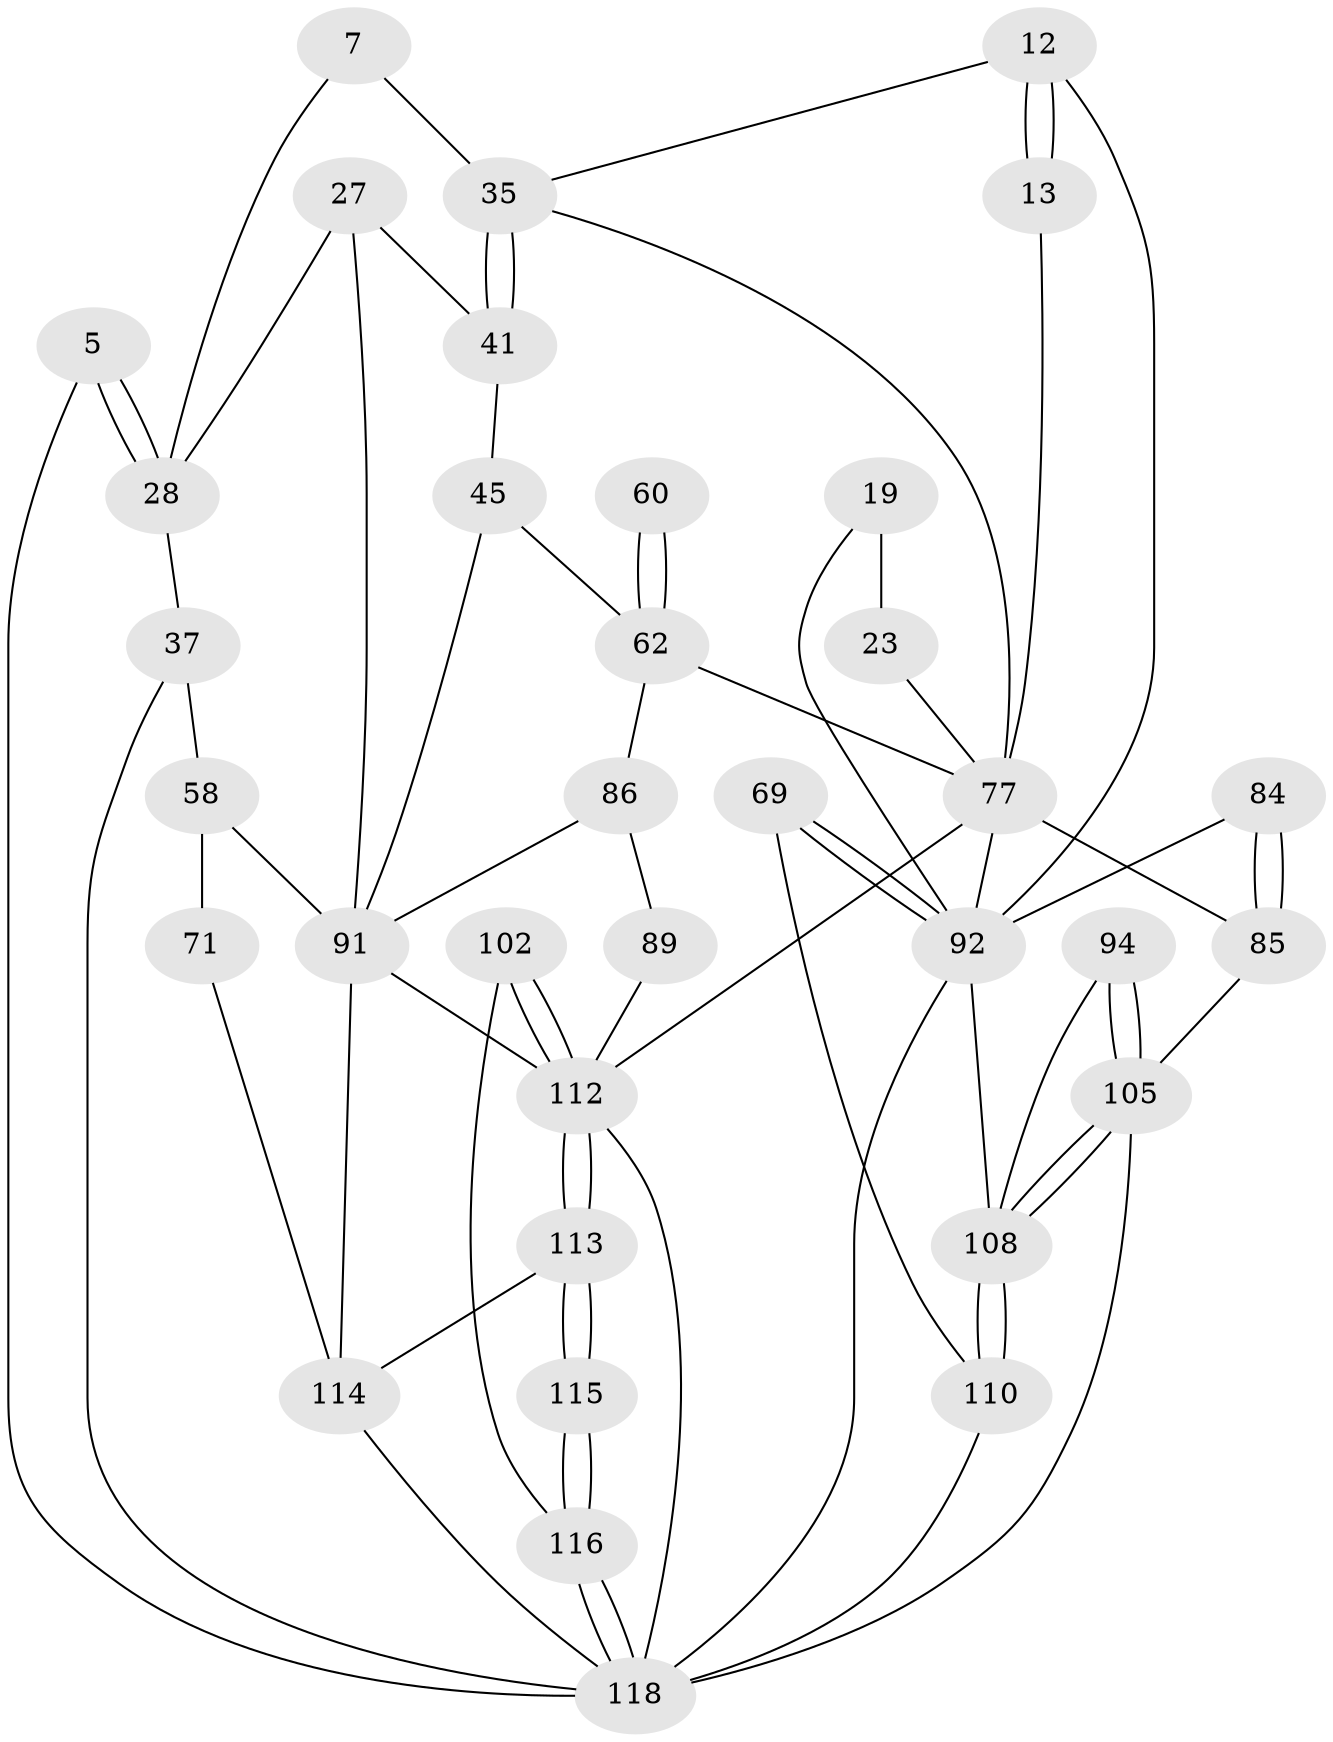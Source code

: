 // original degree distribution, {3: 0.0423728813559322, 4: 0.2288135593220339, 6: 0.2627118644067797, 5: 0.4661016949152542}
// Generated by graph-tools (version 1.1) at 2025/04/03/04/25 22:04:24]
// undirected, 35 vertices, 72 edges
graph export_dot {
graph [start="1"]
  node [color=gray90,style=filled];
  5 [pos="+0+0"];
  7 [pos="+0.3472143153933046+0"];
  12 [pos="+0.722062883874998+0.06692779114861482",super="+2+1+8"];
  13 [pos="+0.6995597642252273+0.09327225327236735"];
  19 [pos="+0.8768402643751878+0.1469338838874584",super="+18"];
  23 [pos="+0.813133410168888+0.20348878475493612"];
  27 [pos="+0.31763737681188053+0.19606466788932447",super="+15"];
  28 [pos="+0.1921743643970556+0.1137762516849836",super="+16+6"];
  35 [pos="+0.5043278023744813+0.13604204377344603",super="+9+11"];
  37 [pos="+0+0",super="+36+33"];
  41 [pos="+0.46983878828069875+0.2710405744420595",super="+26+17+14"];
  45 [pos="+0.4467785751235714+0.36263426336834004",super="+44"];
  58 [pos="+0.11345209362409533+0.42895090808650854",super="+46+31+40"];
  60 [pos="+0.5925564034350881+0.5057756850007722"];
  62 [pos="+0.626510127539707+0.4846771577355384",super="+53+61"];
  69 [pos="+1+0.8058415389579434",super="+68"];
  71 [pos="+0+0.6890901685916537",super="+59+42"];
  77 [pos="+0.7426976990358481+0.6283449564448336",super="+64+63+52+49"];
  84 [pos="+0.9756639107431061+0.6458450345591799"];
  85 [pos="+0.8400510257561062+0.6294037221416191",super="+76+66+65"];
  86 [pos="+0.28670485851954175+0.5326312518387575",super="+75+74"];
  89 [pos="+0.4008368073663323+0.7098768738034322",super="+88"];
  91 [pos="+0.24850312679145126+0.7532785600724207",super="+87+57+55"];
  92 [pos="+0.9208578067605344+0.748623875522046",super="+83+70"];
  94 [pos="+0.8913230684544539+0.753717939394808"];
  102 [pos="+0.570008048160562+0.753149379775899"];
  105 [pos="+0.838596690514311+0.8850676409067024",super="+96+95"];
  108 [pos="+0.8332570010236147+0.9194820642535192",super="+107+93"];
  110 [pos="+0.8147805141930979+0.9572973218796873",super="+109"];
  112 [pos="+0.43191992298512644+0.8977723807012585",super="+106+103+98"];
  113 [pos="+0.41735860219857246+1"];
  114 [pos="+0.2211524629483446+0.8424481605098838",super="+72+104"];
  115 [pos="+0.4385263423426998+1"];
  116 [pos="+0.45746901564110415+1",super="+100+101"];
  118 [pos="+0.457873150109007+1",super="+117+73+111"];
  5 -- 28 [weight=2];
  5 -- 28;
  5 -- 118;
  7 -- 28;
  7 -- 35;
  12 -- 13 [weight=2];
  12 -- 13;
  12 -- 35;
  12 -- 92 [weight=2];
  13 -- 77;
  19 -- 23 [weight=2];
  19 -- 92;
  23 -- 77;
  27 -- 41 [weight=2];
  27 -- 28;
  27 -- 91;
  28 -- 37;
  35 -- 41 [weight=3];
  35 -- 41;
  35 -- 77;
  37 -- 118;
  37 -- 58 [weight=2];
  41 -- 45;
  45 -- 91 [weight=2];
  45 -- 62;
  58 -- 71 [weight=4];
  58 -- 91 [weight=2];
  60 -- 62 [weight=3];
  60 -- 62;
  62 -- 77 [weight=3];
  62 -- 86;
  69 -- 92 [weight=3];
  69 -- 92;
  69 -- 110;
  71 -- 114 [weight=2];
  77 -- 85 [weight=3];
  77 -- 92;
  77 -- 112;
  84 -- 85 [weight=2];
  84 -- 85;
  84 -- 92;
  85 -- 105;
  86 -- 89 [weight=2];
  86 -- 91 [weight=2];
  89 -- 112 [weight=3];
  91 -- 114 [weight=2];
  91 -- 112;
  92 -- 118 [weight=3];
  92 -- 108;
  94 -- 105 [weight=2];
  94 -- 105;
  94 -- 108;
  102 -- 112 [weight=2];
  102 -- 112;
  102 -- 116;
  105 -- 108;
  105 -- 108;
  105 -- 118;
  108 -- 110 [weight=2];
  108 -- 110;
  110 -- 118;
  112 -- 113;
  112 -- 113;
  112 -- 118;
  113 -- 114;
  113 -- 115;
  113 -- 115;
  114 -- 118;
  115 -- 116 [weight=2];
  115 -- 116;
  116 -- 118 [weight=2];
  116 -- 118;
}
